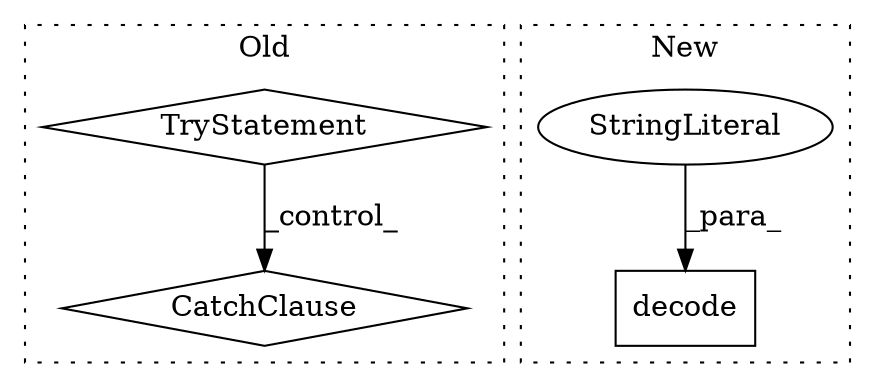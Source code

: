 digraph G {
subgraph cluster0 {
1 [label="CatchClause" a="12" s="981,1017" l="13,2" shape="diamond"];
4 [label="TryStatement" a="54" s="745" l="4" shape="diamond"];
label = "Old";
style="dotted";
}
subgraph cluster1 {
2 [label="decode" a="32" s="1390,1404" l="7,1" shape="box"];
3 [label="StringLiteral" a="45" s="1397" l="7" shape="ellipse"];
label = "New";
style="dotted";
}
3 -> 2 [label="_para_"];
4 -> 1 [label="_control_"];
}